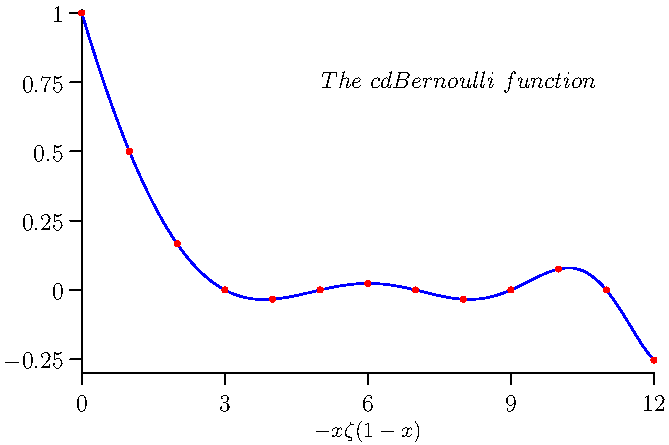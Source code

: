 import graph;
size(500*2/3,333*2/3,IgnoreAspect);

pair[] BernoulliNumber = {
(0,1), (1,1/2), (2,1/6),(3,0),(4,-1/30),(5,0),(6,1/42),
(7,0),(8,-1/30),(9,0),(10,5/66),(11,0),(12,-691/2730)
};

/**************
void markpos(pair bn)
{
    real r = 0; pen p;
    r = 0.06; p = yellow;
    fill( circle(bn,r), p);
    r = 0.03;  p = red;
    fill( circle(bn,r), p);
}
for(int i = 0; i < BernoulliNumber.length; ++i)
    markpos(BernoulliNumber[i]);
*****************/

pair[] BernoulliFunction = {
(.0, 1.0), (.1169254892, .9335119621), (.2273626787, .8725827992), (.3515608486, .8062780149),
(.4765822845, .7419523089), (.6010095154, .6803891724), (.7163694862, .6255402806), (.8358180541, .5710416502),
(.9593519339, .5171680643), (1.082489639, .4660164248), (1.209151904, .4160833449), (1.320716096, .3743734062),
(1.446310953, .3299777713), (1.572421514, .2881371425), (1.693952407, .2504138503), (1.804314101, .2183632065),
(1.935544829, .1829727479), (2.046714470, .1552891822), (2.176031190, .1257099918), (2.290498399, .1018508770),
(2.416087070, .07814141598), (2.535677184, .05791615024), (2.660456921, .03919852432), (2.775043673, .02409511701),
(2.898640964, .009968228307), (3.027023813, -.002418870029), (3.138781461, -.01138745089), (3.259482782, -.01927020833),
(3.384179058, -.02555570537), (3.506170036, -.02999509946), (3.624202580, -.03279760503), (3.755257596, -.03433349014),
(3.873016357, -.03443307248), (3.998748969, -.03334977007), (4.112681404, -.03143713976), (4.237239648, -.02848063686),
(4.354439249, -.02501249283), (4.476946601, -.02082465980), (4.596719930, -.01631899027), (4.722111506, -.01132122993),
(4.842878496, -.006382263193), (4.966380187, -.001348807320), (5.088859221, .003488749060), (5.201404733, .007687905348),
(5.330394591, .01208849674), (5.445764658, .01555326239), (5.568773212, .01866467371), (5.686508093, .02100581972),
(5.817237549, .02280512050), (5.930439651, .02364026496), (6.058925050, .02374544267), (6.176025543, .02305269940),
(6.304115079, .02144602335), (6.414634686, .01937426900), (6.540503618, .01629329055), (6.662086792, .01265933266),
(6.783590539, .008473863845), (6.904647296, .003861886764), (7.020944941, -.0008679780962), (7.146665775, -.006165836529),
(7.266486846, -.01124148676), (7.392592880, -.01643588600), (7.506749209, -.02085153610), (7.632913323, -.02523671040),
(7.753756558, -.02877856293), (7.874305658, -.03150656628), (8.000219661, -.03333552721), (8.116191053, -.03396923337),
(8.234961623, -.03346739716), (8.366098444, -.03146499092), (8.484832094, -.02828734284), (8.606259491, -.02368221496),
(8.729748027, -.01762388821), (8.843258021, -.01090050508), (8.964255999, -.002634917823), (9.084332932, .006518711296),
(9.212777927, .01710513348), (9.326125070, .02686751198), (9.456904144, .03824931675), (9.574922175, .04825012192),
(9.691694848, .05749840574), (9.817262985, .06626045020), (9.943339072, .07330648601), (10.05804964, .07773659558),
(10.17986717, .07991194503), (10.29874918, .07909685244), (10.42761852, .07449150996), (10.53912634, .06708057631),
(10.66719712, .05438996372), (10.78759038, .03825854108), (10.90682078, .01828157817), (11.02614602, -.005529698893),
(11.14785022, -.03339456081), (11.27685463, -.06624167439), (11.39513904, -.09855664584), (11.51190095, -.1315641038),
(11.63671750, -.1667925187), (11.76126234, -.2003103771), (11.87304873, -.2274962470), (12., -.2531135531)
};

guide g;
for(int i = 0; i < BernoulliFunction.length; ++i)
    g=g--(BernoulliFunction[i].x,BernoulliFunction[i].y);

path BernoulliFunctionPath = g;

draw(BernoulliFunctionPath, blue+linewidth(0.3mm));

dot(BernoulliNumber,red,FillDraw);
ylimits(-0.3, 1.01, Crop);

xaxis(Bottom, RightTicks(Label(fontsize(12)),  new real[]{0,3,6,9,12}));
yaxis(Left, LeftTicks(Label(fontsize(12)),  new real[]{-.25,0,.25,.5,.75,1}));

label("$-x\zeta(1-x)$",(6,-0.51),fontsize(11));
label("$The\ cd Bernoulli\ function$",(7.9,0.75),fontsize(12));

shipout("BernoulliFunction", bbox(0.25cm));
